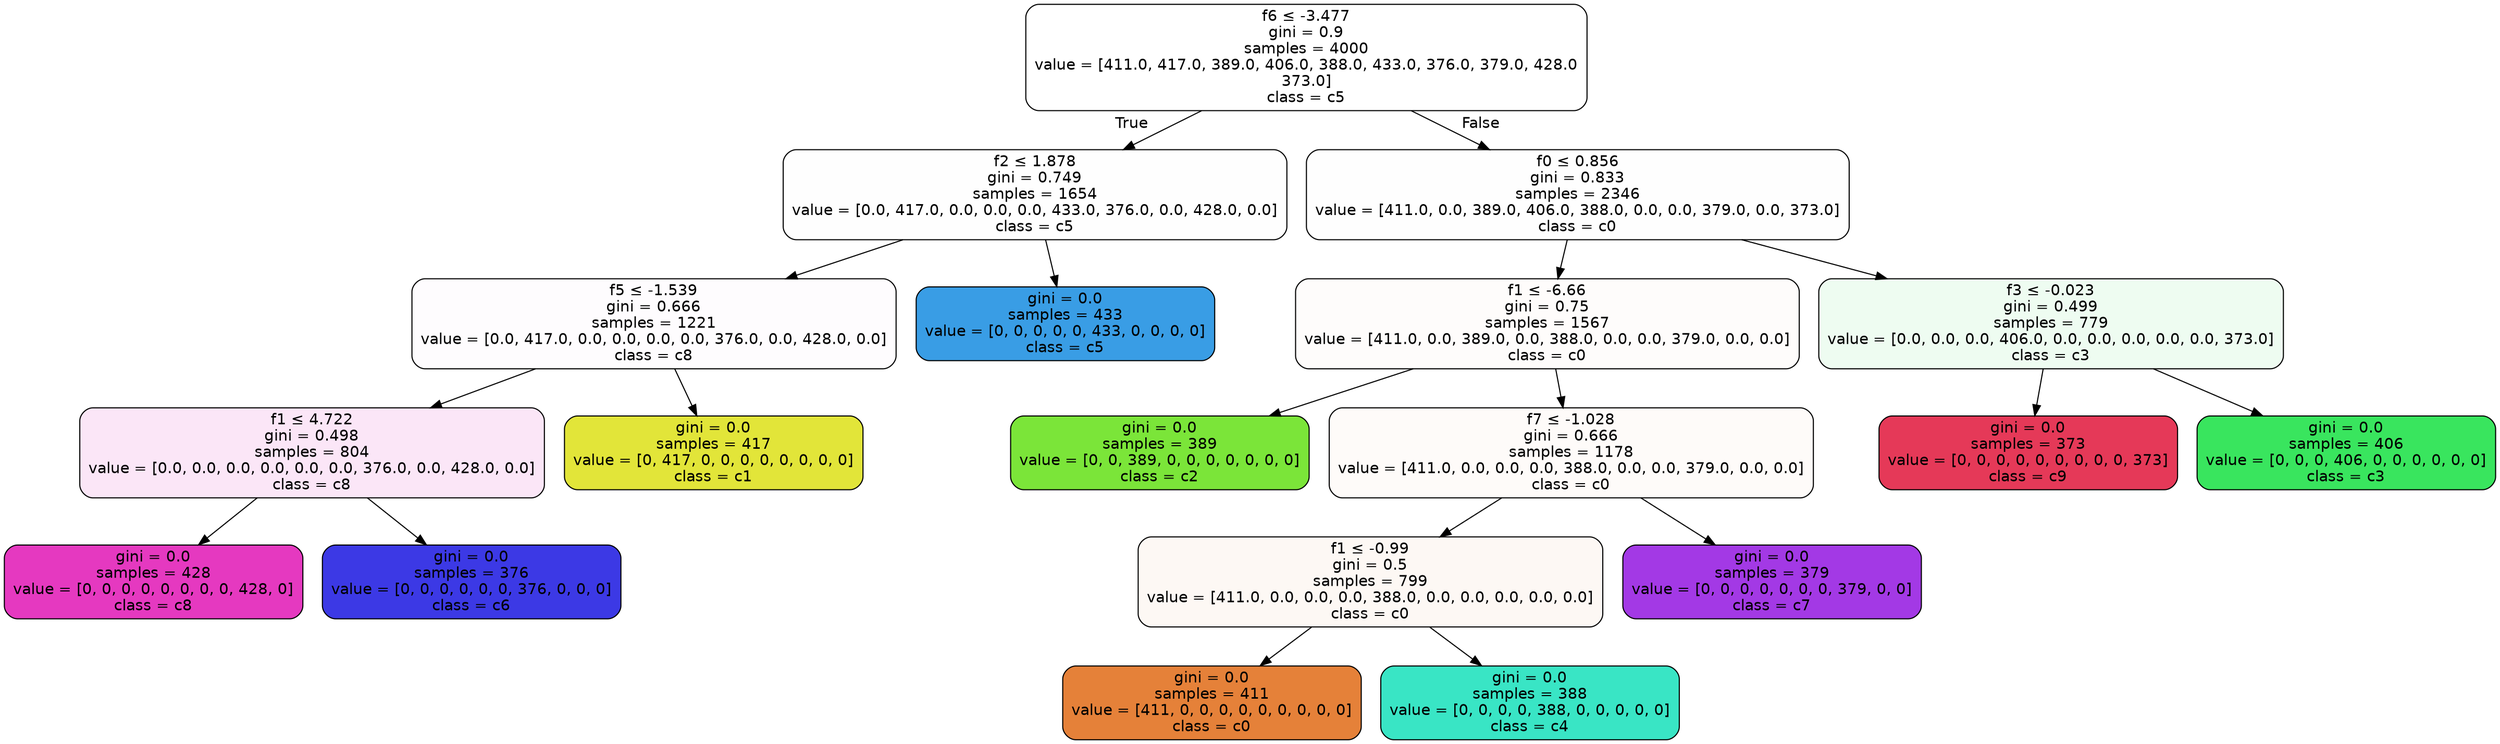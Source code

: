 digraph Tree {
node [shape=box, style="filled, rounded", color="black", fontname=helvetica] ;
edge [fontname=helvetica] ;
0 [label=<f6 &le; -3.477<br/>gini = 0.9<br/>samples = 4000<br/>value = [411.0, 417.0, 389.0, 406.0, 388.0, 433.0, 376.0, 379.0, 428.0<br/>373.0]<br/>class = c5>, fillcolor="#399de500"] ;
1 [label=<f2 &le; 1.878<br/>gini = 0.749<br/>samples = 1654<br/>value = [0.0, 417.0, 0.0, 0.0, 0.0, 433.0, 376.0, 0.0, 428.0, 0.0]<br/>class = c5>, fillcolor="#399de501"] ;
0 -> 1 [labeldistance=2.5, labelangle=45, headlabel="True"] ;
2 [label=<f5 &le; -1.539<br/>gini = 0.666<br/>samples = 1221<br/>value = [0.0, 417.0, 0.0, 0.0, 0.0, 0.0, 376.0, 0.0, 428.0, 0.0]<br/>class = c8>, fillcolor="#e539c003"] ;
1 -> 2 ;
3 [label=<f1 &le; 4.722<br/>gini = 0.498<br/>samples = 804<br/>value = [0.0, 0.0, 0.0, 0.0, 0.0, 0.0, 376.0, 0.0, 428.0, 0.0]<br/>class = c8>, fillcolor="#e539c01f"] ;
2 -> 3 ;
4 [label=<gini = 0.0<br/>samples = 428<br/>value = [0, 0, 0, 0, 0, 0, 0, 0, 428, 0]<br/>class = c8>, fillcolor="#e539c0ff"] ;
3 -> 4 ;
5 [label=<gini = 0.0<br/>samples = 376<br/>value = [0, 0, 0, 0, 0, 0, 376, 0, 0, 0]<br/>class = c6>, fillcolor="#3c39e5ff"] ;
3 -> 5 ;
6 [label=<gini = 0.0<br/>samples = 417<br/>value = [0, 417, 0, 0, 0, 0, 0, 0, 0, 0]<br/>class = c1>, fillcolor="#e2e539ff"] ;
2 -> 6 ;
7 [label=<gini = 0.0<br/>samples = 433<br/>value = [0, 0, 0, 0, 0, 433, 0, 0, 0, 0]<br/>class = c5>, fillcolor="#399de5ff"] ;
1 -> 7 ;
8 [label=<f0 &le; 0.856<br/>gini = 0.833<br/>samples = 2346<br/>value = [411.0, 0.0, 389.0, 406.0, 388.0, 0.0, 0.0, 379.0, 0.0, 373.0]<br/>class = c0>, fillcolor="#e5813901"] ;
0 -> 8 [labeldistance=2.5, labelangle=-45, headlabel="False"] ;
9 [label=<f1 &le; -6.66<br/>gini = 0.75<br/>samples = 1567<br/>value = [411.0, 0.0, 389.0, 0.0, 388.0, 0.0, 0.0, 379.0, 0.0, 0.0]<br/>class = c0>, fillcolor="#e5813905"] ;
8 -> 9 ;
10 [label=<gini = 0.0<br/>samples = 389<br/>value = [0, 0, 389, 0, 0, 0, 0, 0, 0, 0]<br/>class = c2>, fillcolor="#7be539ff"] ;
9 -> 10 ;
11 [label=<f7 &le; -1.028<br/>gini = 0.666<br/>samples = 1178<br/>value = [411.0, 0.0, 0.0, 0.0, 388.0, 0.0, 0.0, 379.0, 0.0, 0.0]<br/>class = c0>, fillcolor="#e5813907"] ;
9 -> 11 ;
12 [label=<f1 &le; -0.99<br/>gini = 0.5<br/>samples = 799<br/>value = [411.0, 0.0, 0.0, 0.0, 388.0, 0.0, 0.0, 0.0, 0.0, 0.0]<br/>class = c0>, fillcolor="#e581390e"] ;
11 -> 12 ;
13 [label=<gini = 0.0<br/>samples = 411<br/>value = [411, 0, 0, 0, 0, 0, 0, 0, 0, 0]<br/>class = c0>, fillcolor="#e58139ff"] ;
12 -> 13 ;
14 [label=<gini = 0.0<br/>samples = 388<br/>value = [0, 0, 0, 0, 388, 0, 0, 0, 0, 0]<br/>class = c4>, fillcolor="#39e5c5ff"] ;
12 -> 14 ;
15 [label=<gini = 0.0<br/>samples = 379<br/>value = [0, 0, 0, 0, 0, 0, 0, 379, 0, 0]<br/>class = c7>, fillcolor="#a339e5ff"] ;
11 -> 15 ;
16 [label=<f3 &le; -0.023<br/>gini = 0.499<br/>samples = 779<br/>value = [0.0, 0.0, 0.0, 406.0, 0.0, 0.0, 0.0, 0.0, 0.0, 373.0]<br/>class = c3>, fillcolor="#39e55e15"] ;
8 -> 16 ;
17 [label=<gini = 0.0<br/>samples = 373<br/>value = [0, 0, 0, 0, 0, 0, 0, 0, 0, 373]<br/>class = c9>, fillcolor="#e53958ff"] ;
16 -> 17 ;
18 [label=<gini = 0.0<br/>samples = 406<br/>value = [0, 0, 0, 406, 0, 0, 0, 0, 0, 0]<br/>class = c3>, fillcolor="#39e55eff"] ;
16 -> 18 ;
}
